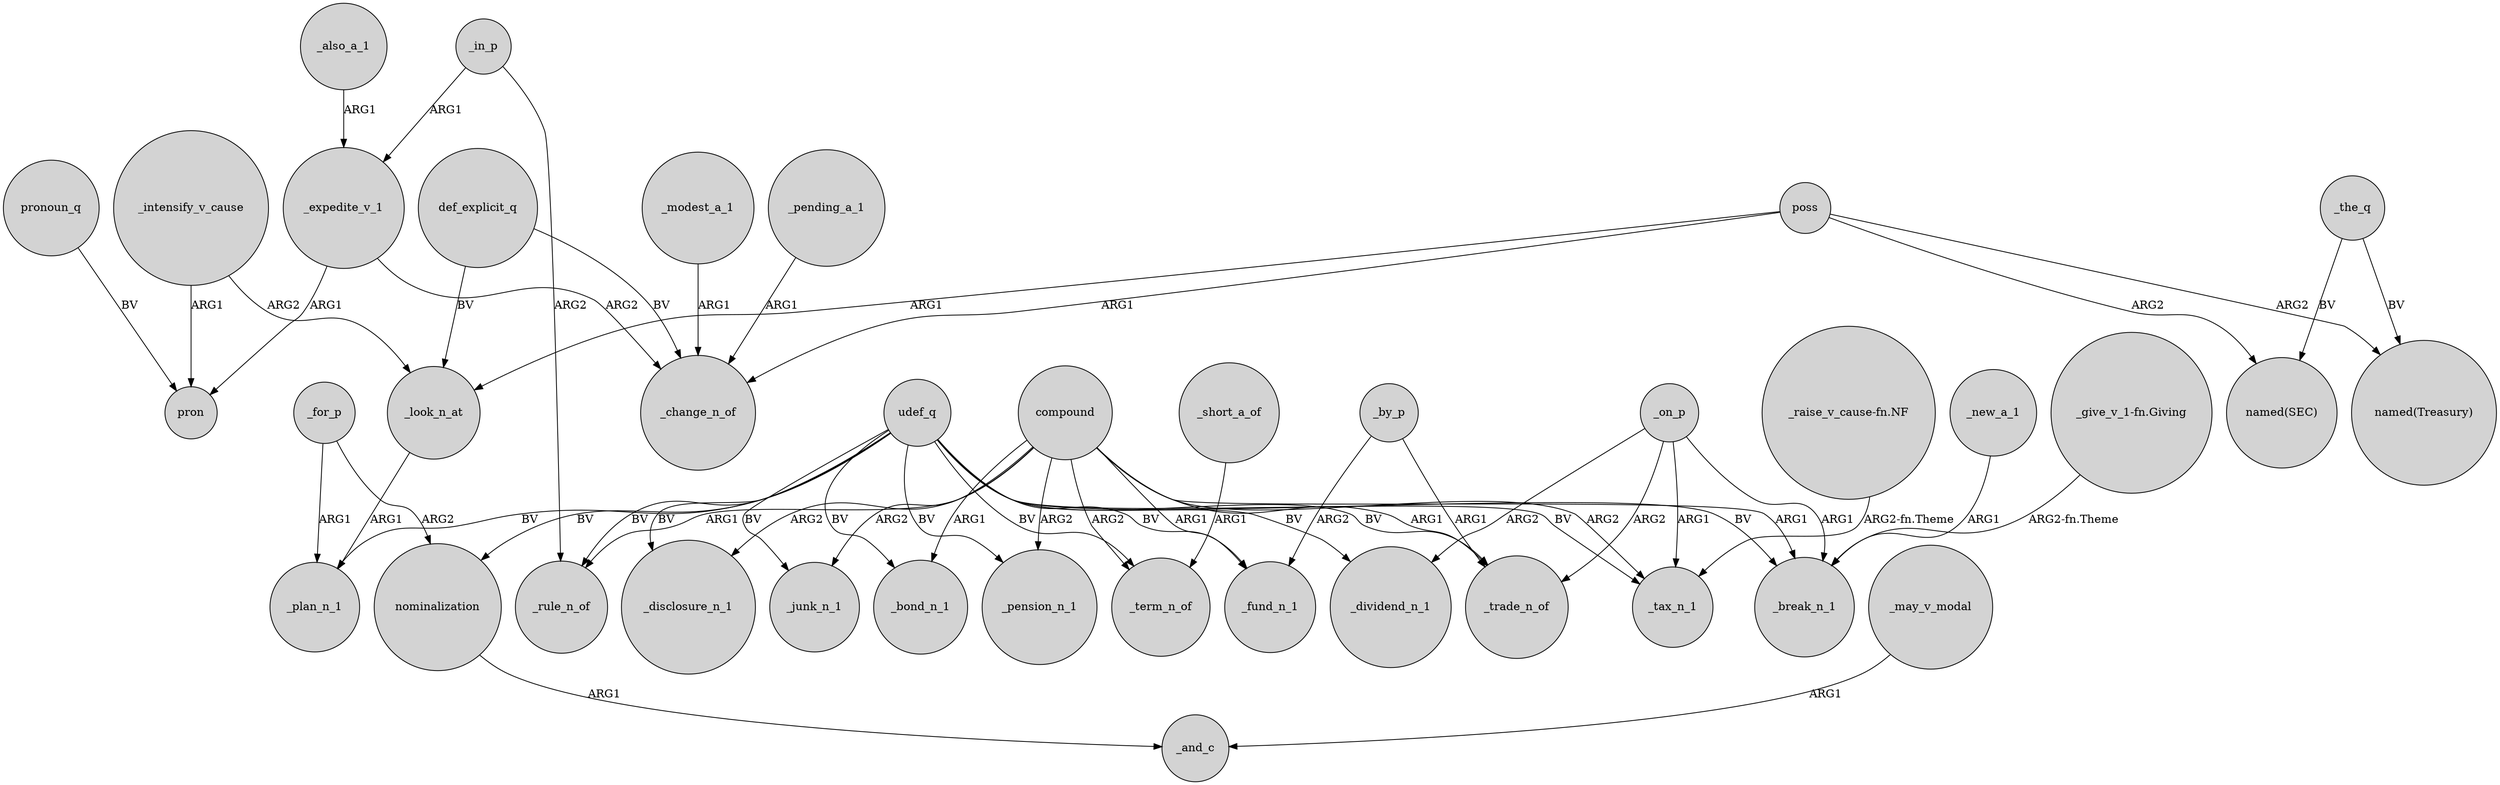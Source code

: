 digraph {
	node [shape=circle style=filled]
	_in_p -> _expedite_v_1 [label=ARG1]
	udef_q -> _rule_n_of [label=BV]
	_look_n_at -> _plan_n_1 [label=ARG1]
	_intensify_v_cause -> _look_n_at [label=ARG2]
	udef_q -> _trade_n_of [label=BV]
	_on_p -> _trade_n_of [label=ARG2]
	"_raise_v_cause-fn.NF" -> _tax_n_1 [label="ARG2-fn.Theme"]
	compound -> _term_n_of [label=ARG2]
	nominalization -> _and_c [label=ARG1]
	compound -> _rule_n_of [label=ARG1]
	_by_p -> _trade_n_of [label=ARG1]
	_expedite_v_1 -> pron [label=ARG1]
	udef_q -> _break_n_1 [label=BV]
	compound -> _trade_n_of [label=ARG1]
	_new_a_1 -> _break_n_1 [label=ARG1]
	compound -> _bond_n_1 [label=ARG1]
	udef_q -> _disclosure_n_1 [label=BV]
	_for_p -> nominalization [label=ARG2]
	_short_a_of -> _term_n_of [label=ARG1]
	_also_a_1 -> _expedite_v_1 [label=ARG1]
	_on_p -> _dividend_n_1 [label=ARG2]
	"_give_v_1-fn.Giving" -> _break_n_1 [label="ARG2-fn.Theme"]
	def_explicit_q -> _look_n_at [label=BV]
	compound -> _junk_n_1 [label=ARG2]
	compound -> _pension_n_1 [label=ARG2]
	_modest_a_1 -> _change_n_of [label=ARG1]
	poss -> "named(Treasury)" [label=ARG2]
	poss -> _change_n_of [label=ARG1]
	_intensify_v_cause -> pron [label=ARG1]
	udef_q -> _junk_n_1 [label=BV]
	_for_p -> _plan_n_1 [label=ARG1]
	pronoun_q -> pron [label=BV]
	udef_q -> _tax_n_1 [label=BV]
	udef_q -> _bond_n_1 [label=BV]
	_in_p -> _rule_n_of [label=ARG2]
	udef_q -> _pension_n_1 [label=BV]
	compound -> _disclosure_n_1 [label=ARG2]
	udef_q -> _plan_n_1 [label=BV]
	udef_q -> _term_n_of [label=BV]
	poss -> "named(SEC)" [label=ARG2]
	udef_q -> _fund_n_1 [label=BV]
	udef_q -> nominalization [label=BV]
	_the_q -> "named(Treasury)" [label=BV]
	_by_p -> _fund_n_1 [label=ARG2]
	poss -> _look_n_at [label=ARG1]
	_expedite_v_1 -> _change_n_of [label=ARG2]
	udef_q -> _dividend_n_1 [label=BV]
	_on_p -> _break_n_1 [label=ARG1]
	_may_v_modal -> _and_c [label=ARG1]
	compound -> _tax_n_1 [label=ARG2]
	def_explicit_q -> _change_n_of [label=BV]
	compound -> _break_n_1 [label=ARG1]
	_on_p -> _tax_n_1 [label=ARG1]
	_the_q -> "named(SEC)" [label=BV]
	compound -> _fund_n_1 [label=ARG1]
	_pending_a_1 -> _change_n_of [label=ARG1]
}
